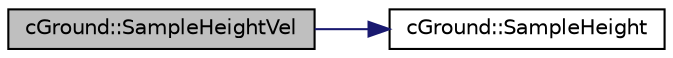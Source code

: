 digraph "cGround::SampleHeightVel"
{
 // LATEX_PDF_SIZE
  edge [fontname="Helvetica",fontsize="10",labelfontname="Helvetica",labelfontsize="10"];
  node [fontname="Helvetica",fontsize="10",shape=record];
  rankdir="LR";
  Node1 [label="cGround::SampleHeightVel",height=0.2,width=0.4,color="black", fillcolor="grey75", style="filled", fontcolor="black",tooltip=" "];
  Node1 -> Node2 [color="midnightblue",fontsize="10",style="solid",fontname="Helvetica"];
  Node2 [label="cGround::SampleHeight",height=0.2,width=0.4,color="black", fillcolor="white", style="filled",URL="$classc_ground.html#a305ccfe24aa0ad9301bf37f0198e37de",tooltip=" "];
}
